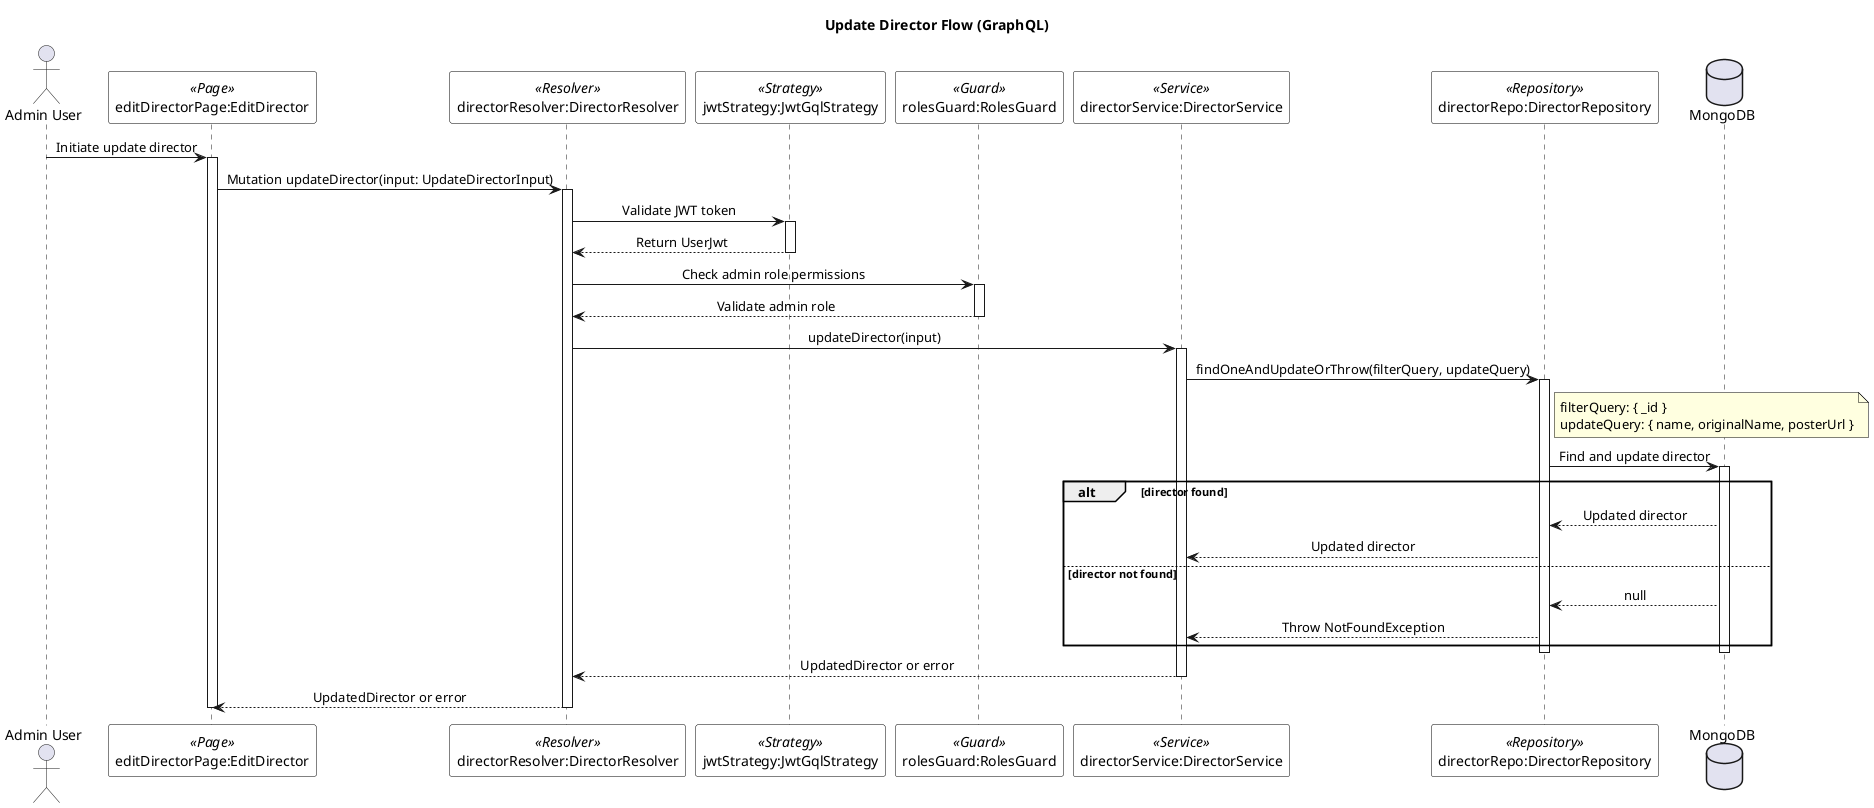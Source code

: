 @startuml Update Director Flow

skinparam SequenceMessageAlignment center
skinparam SequenceBoxBackgroundColor white
skinparam SequenceBoxBorderColor black
skinparam NoteBackgroundColor lightyellow
skinparam NoteBorderColor black
skinparam ParticipantBackgroundColor white
skinparam ParticipantBorderColor black

title Update Director Flow (GraphQL)

actor "Admin User" as adminUser
participant "editDirectorPage:EditDirector" as editDirectorPage <<Page>>
participant "directorResolver:DirectorResolver" as directorResolver <<Resolver>>
participant "jwtStrategy:JwtGqlStrategy" as jwtStrategy <<Strategy>>
participant "rolesGuard:RolesGuard" as rolesGuard <<Guard>>
participant "directorService:DirectorService" as directorService <<Service>>
participant "directorRepo:DirectorRepository" as directorRepo <<Repository>>
database "MongoDB" as mongoDB

adminUser -> editDirectorPage : Initiate update director
activate editDirectorPage

editDirectorPage -> directorResolver : Mutation updateDirector(input: UpdateDirectorInput)
activate directorResolver

directorResolver -> jwtStrategy : Validate JWT token
activate jwtStrategy
jwtStrategy --> directorResolver : Return UserJwt
deactivate jwtStrategy

directorResolver -> rolesGuard : Check admin role permissions
activate rolesGuard
rolesGuard --> directorResolver : Validate admin role
deactivate rolesGuard

directorResolver -> directorService : updateDirector(input)
activate directorService

directorService -> directorRepo : findOneAndUpdateOrThrow(filterQuery, updateQuery)
activate directorRepo
note right of directorRepo
  filterQuery: { _id }
  updateQuery: { name, originalName, posterUrl }
end note
directorRepo -> mongoDB : Find and update director
activate mongoDB
alt director found
    mongoDB --> directorRepo : Updated director
    directorRepo --> directorService : Updated director
else director not found
    mongoDB --> directorRepo : null
    directorRepo --> directorService : Throw NotFoundException
end
deactivate mongoDB
deactivate directorRepo
directorService --> directorResolver : UpdatedDirector or error
deactivate directorService
directorResolver --> editDirectorPage : UpdatedDirector or error
deactivate directorResolver
deactivate editDirectorPage

@enduml
